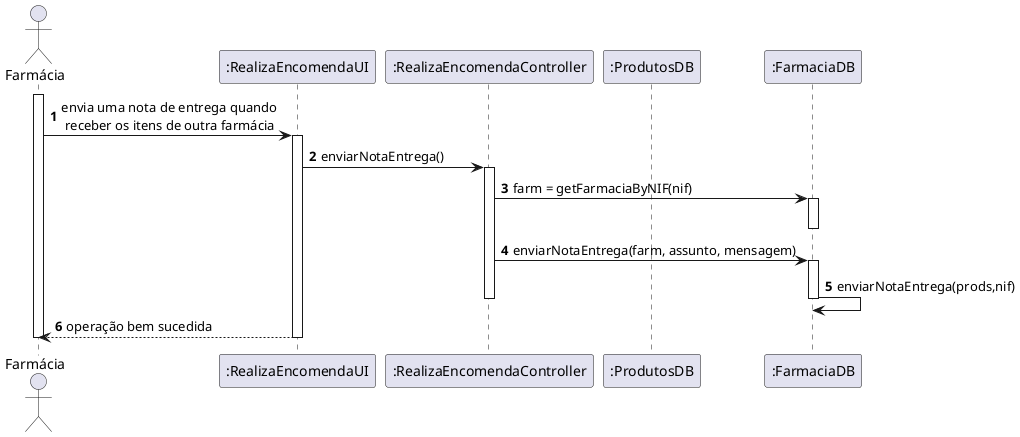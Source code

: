 @startuml
autonumber

actor "Farmácia" as FARM
participant ":RealizaEncomendaUI" as UI
participant ":RealizaEncomendaController" as CTL
participant ":ProdutosDB" as PDB
participant ":FarmaciaDB" as FDB

activate FARM
FARM -> UI : envia uma nota de entrega quando \n receber os itens de outra farmácia
activate UI
UI -> CTL : enviarNotaEntrega()
activate CTL

CTL -> FDB : farm = getFarmaciaByNIF(nif)
activate FDB
deactivate FDB

CTL -> FDB : enviarNotaEntrega(farm, assunto, mensagem)
activate FDB

FDB -> FDB : enviarNotaEntrega(prods,nif)

deactivate FDB

deactivate CTL

UI --> FARM : operação bem sucedida
deactivate UI

deactivate FARM
@enduml